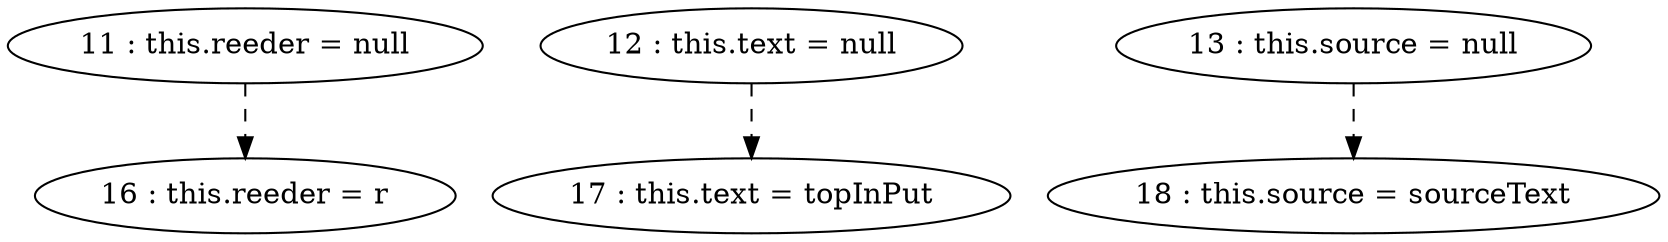 digraph G {
"11 : this.reeder = null"
"11 : this.reeder = null" -> "16 : this.reeder = r" [style=dashed]
"12 : this.text = null"
"12 : this.text = null" -> "17 : this.text = topInPut" [style=dashed]
"13 : this.source = null"
"13 : this.source = null" -> "18 : this.source = sourceText" [style=dashed]
"16 : this.reeder = r"
"17 : this.text = topInPut"
"18 : this.source = sourceText"
}